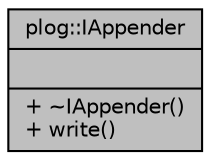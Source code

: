 digraph "plog::IAppender"
{
 // LATEX_PDF_SIZE
  bgcolor="transparent";
  edge [fontname="Helvetica",fontsize="10",labelfontname="Helvetica",labelfontsize="10"];
  node [fontname="Helvetica",fontsize="10",shape=record];
  Node1 [label="{plog::IAppender\n||+ ~IAppender()\l+ write()\l}",height=0.2,width=0.4,color="black", fillcolor="grey75", style="filled", fontcolor="black",tooltip=" "];
}
